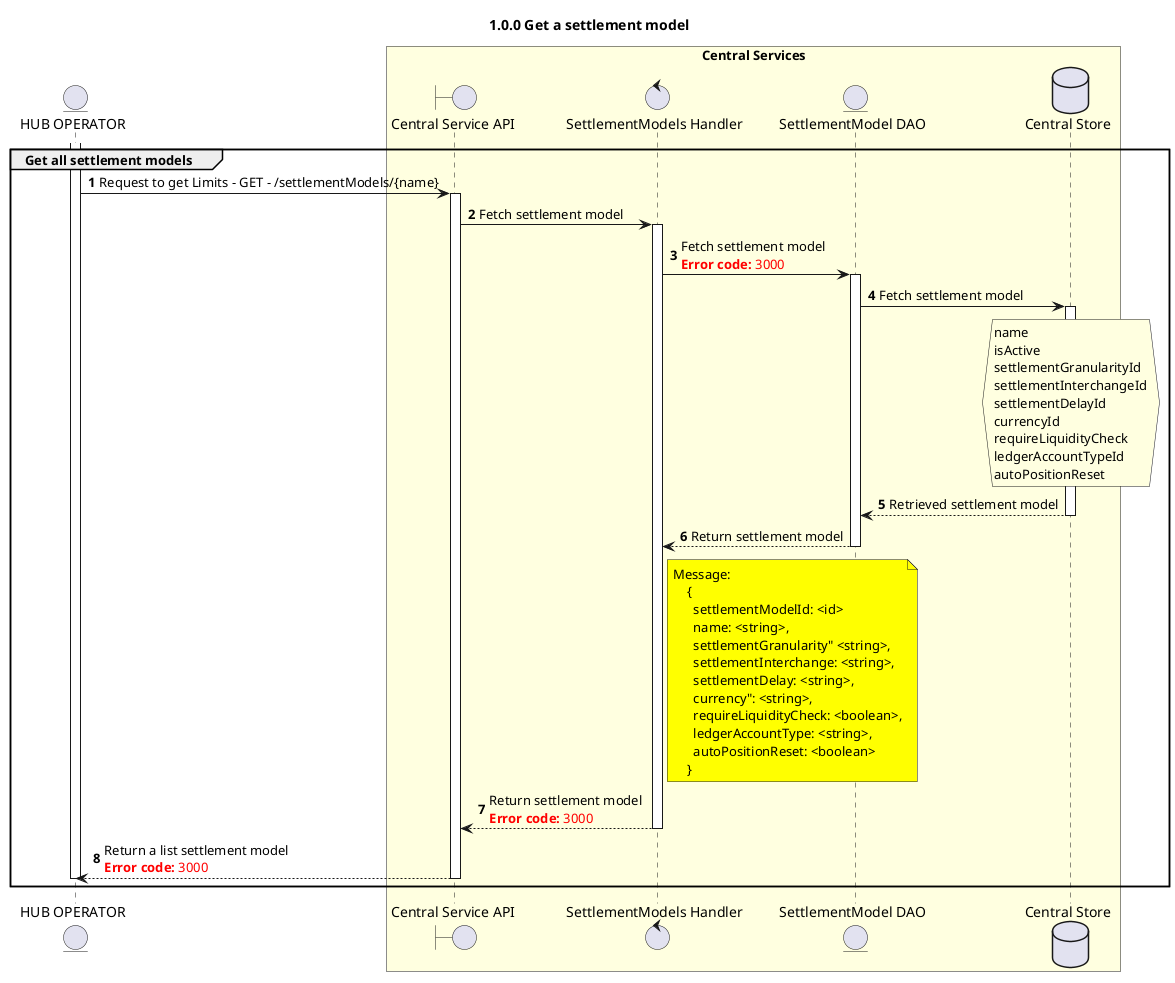 /'*****
 License
 --------------
 Copyright © 2017 Bill & Melinda Gates Foundation
 The Mojaloop files are made available by the Bill & Melinda Gates Foundation under the Apache License, Version 2.0 (the "License") and you may not use these files except in compliance with the License. You may obtain a copy of the License at
 http://www.apache.org/licenses/LICENSE-2.0
 Unless required by applicable law or agreed to in writing, the Mojaloop files are distributed on an "AS IS" BASIS, WITHOUT WARRANTIES OR CONDITIONS OF ANY KIND, either express or implied. See the License for the specific language governing permissions and limitations under the License.
 Contributors
 --------------
 This is the official list of the Mojaloop project contributors for this file.
 Names of the original copyright holders (individuals or organizations)
 should be listed with a '*' in the first column. People who have
 contributed from an organization can be listed under the organization
 that actually holds the copyright for their contributions (see the
 Gates Foundation organization for an example). Those individuals should have
 their names indented and be marked with a '-'. Email address can be added
 optionally within square brackets <email>.
 * Gates Foundation
 - Name Surname <name.surname@gatesfoundation.com>

 * Lazola Lucas <lazola.lucas@modusbox.com>
 --------------
 ******'/

@startuml
' declate title
title 1.0.0 Get a settlement model

autonumber


' Actor Keys:
' boundary - APIs/Interfaces, etc
' collections - Kafka Topics
' control - Kafka Consumers
' entity - Database Access Objects
' database - Database Persistance Store

' declare actors
entity "HUB OPERATOR" as OPERATOR
boundary "Central Service API" as CSAPI
control "SettlementModels Handler" as SETTLEMENTMODELS_HANDLER
entity "Central Service API" as CSAPI
entity "SettlementModel DAO" as SETTLEMENTMODELS_DAO
database "Central Store" as DB

box "Central Services" #LightYellow
participant CSAPI
participant SETTLEMENTMODELS_HANDLER
participant SETTLEMENTMODELS_DAO
participant DB
end box

' start flow

activate OPERATOR
group Get all settlement models
    OPERATOR -> CSAPI: Request to get Limits - GET - /settlementModels/{name}

    activate CSAPI
    CSAPI -> SETTLEMENTMODELS_HANDLER: Fetch settlement model
    activate SETTLEMENTMODELS_HANDLER
        SETTLEMENTMODELS_HANDLER ->SETTLEMENTMODELS_DAO: Fetch settlement model \n<color #FF0000><b>Error code:</b> 3000</color>
        activate SETTLEMENTMODELS_DAO
        SETTLEMENTMODELS_DAO ->DB: Fetch settlement model

        activate DB
        hnote over DB #lightyellow
                name
                isActive
                settlementGranularityId
                settlementInterchangeId
                settlementDelayId
                currencyId
                requireLiquidityCheck
                ledgerAccountTypeId
                autoPositionReset
        end note
        DB --> SETTLEMENTMODELS_DAO: Retrieved settlement model
        deactivate DB
        SETTLEMENTMODELS_DAO -->SETTLEMENTMODELS_HANDLER: Return settlement model
        deactivate SETTLEMENTMODELS_DAO
        note right of SETTLEMENTMODELS_HANDLER #yellow
                Message:
                    {
                      settlementModelId: <id>
                      name: <string>,
                      settlementGranularity" <string>,
                      settlementInterchange: <string>,
                      settlementDelay: <string>,
                      currency": <string>,
                      requireLiquidityCheck: <boolean>,
                      ledgerAccountType: <string>,
                      autoPositionReset: <boolean>
                    }
        end note
        SETTLEMENTMODELS_HANDLER -->CSAPI: Return settlement model \n<color #FF0000><b>Error code:</b> 3000</color>
        deactivate SETTLEMENTMODELS_HANDLER
        CSAPI -->OPERATOR: Return a list settlement model \n<color #FF0000><b>Error code:</b> 3000</color>

    deactivate CSAPI
    deactivate OPERATOR
end

@enduml
